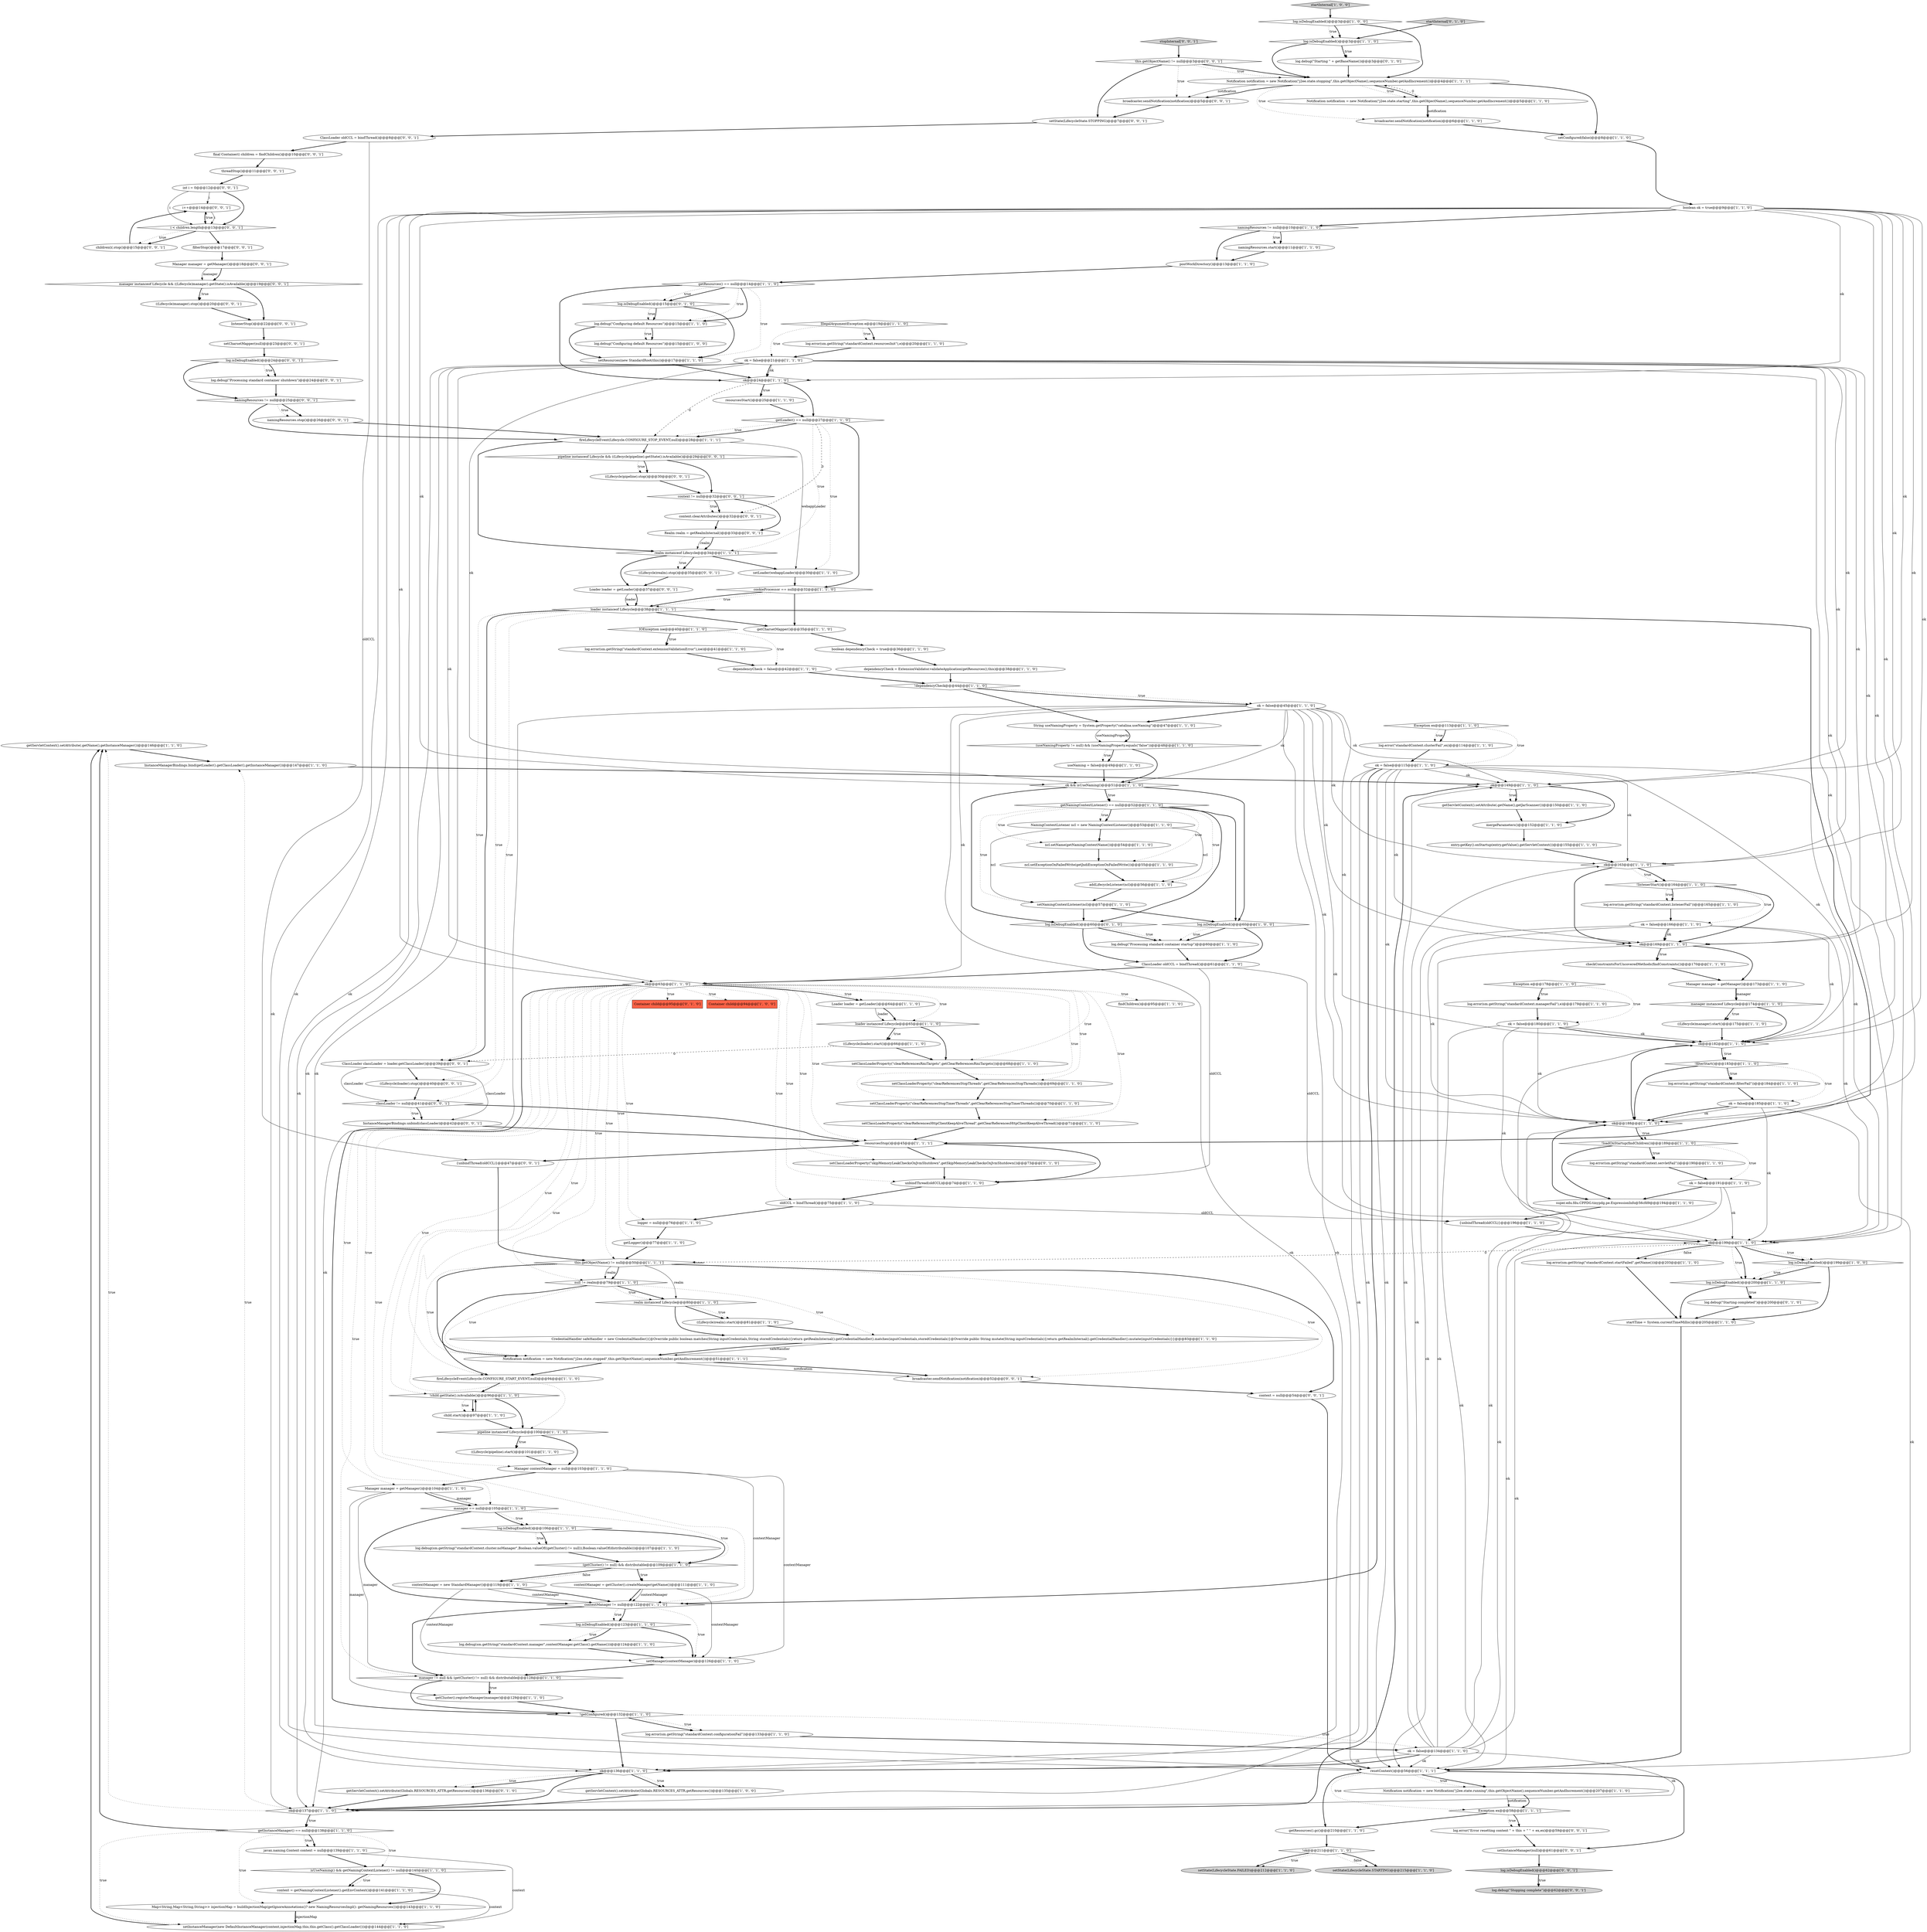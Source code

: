 digraph {
82 [style = filled, label = "getServletContext().setAttribute(.getName(),getInstanceManager())@@@146@@@['1', '1', '0']", fillcolor = white, shape = ellipse image = "AAA0AAABBB1BBB"];
88 [style = filled, label = "loader instanceof Lifecycle@@@65@@@['1', '1', '0']", fillcolor = white, shape = diamond image = "AAA0AAABBB1BBB"];
19 [style = filled, label = "Loader loader = getLoader()@@@64@@@['1', '1', '0']", fillcolor = white, shape = ellipse image = "AAA0AAABBB1BBB"];
144 [style = filled, label = "Container child@@@95@@@['0', '1', '0']", fillcolor = tomato, shape = box image = "AAA0AAABBB2BBB"];
181 [style = filled, label = "i++@@@14@@@['0', '0', '1']", fillcolor = white, shape = ellipse image = "AAA0AAABBB3BBB"];
180 [style = filled, label = "{unbindThread(oldCCL)}@@@47@@@['0', '0', '1']", fillcolor = white, shape = ellipse image = "AAA0AAABBB3BBB"];
83 [style = filled, label = "ncl.setName(getNamingContextName())@@@54@@@['1', '1', '0']", fillcolor = white, shape = ellipse image = "AAA0AAABBB1BBB"];
15 [style = filled, label = "fireLifecycleEvent(Lifecycle.CONFIGURE_STOP_EVENT,null)@@@28@@@['1', '1', '1']", fillcolor = white, shape = ellipse image = "AAA0AAABBB1BBB"];
132 [style = filled, label = "!child.getState().isAvailable()@@@96@@@['1', '1', '0']", fillcolor = white, shape = diamond image = "AAA0AAABBB1BBB"];
13 [style = filled, label = "resetContext()@@@56@@@['1', '1', '1']", fillcolor = white, shape = ellipse image = "AAA0AAABBB1BBB"];
39 [style = filled, label = "child.start()@@@97@@@['1', '1', '0']", fillcolor = white, shape = ellipse image = "AAA0AAABBB1BBB"];
58 [style = filled, label = "postWorkDirectory()@@@13@@@['1', '1', '0']", fillcolor = white, shape = ellipse image = "AAA0AAABBB1BBB"];
139 [style = filled, label = "log.error(\"standardContext.clusterFail\",ex)@@@114@@@['1', '1', '0']", fillcolor = white, shape = ellipse image = "AAA0AAABBB1BBB"];
184 [style = filled, label = "log.isDebugEnabled()@@@24@@@['0', '0', '1']", fillcolor = white, shape = diamond image = "AAA0AAABBB3BBB"];
48 [style = filled, label = "log.error(sm.getString(\"standardContext.managerFail\"),e)@@@179@@@['1', '1', '0']", fillcolor = white, shape = ellipse image = "AAA0AAABBB1BBB"];
106 [style = filled, label = "this.getObjectName() != null@@@50@@@['1', '1', '1']", fillcolor = white, shape = diamond image = "AAA0AAABBB1BBB"];
160 [style = filled, label = "filterStop()@@@17@@@['0', '0', '1']", fillcolor = white, shape = ellipse image = "AAA0AAABBB3BBB"];
34 [style = filled, label = "ok = false@@@45@@@['1', '1', '0']", fillcolor = white, shape = ellipse image = "AAA0AAABBB1BBB"];
146 [style = filled, label = "getServletContext().setAttribute(Globals.RESOURCES_ATTR,getResources())@@@136@@@['0', '1', '0']", fillcolor = white, shape = ellipse image = "AAA0AAABBB2BBB"];
30 [style = filled, label = "log.error(sm.getString(\"standardContext.extensionValidationError\"),ioe)@@@41@@@['1', '1', '0']", fillcolor = white, shape = ellipse image = "AAA0AAABBB1BBB"];
37 [style = filled, label = "ok@@@169@@@['1', '1', '0']", fillcolor = white, shape = diamond image = "AAA0AAABBB1BBB"];
52 [style = filled, label = "log.error(sm.getString(\"standardContext.listenerFail\"))@@@165@@@['1', '1', '0']", fillcolor = white, shape = ellipse image = "AAA0AAABBB1BBB"];
56 [style = filled, label = "getServletContext().setAttribute(.getName(),getJarScanner())@@@150@@@['1', '1', '0']", fillcolor = white, shape = ellipse image = "AAA0AAABBB1BBB"];
103 [style = filled, label = "NamingContextListener ncl = new NamingContextListener()@@@53@@@['1', '1', '0']", fillcolor = white, shape = ellipse image = "AAA0AAABBB1BBB"];
122 [style = filled, label = "mergeParameters()@@@152@@@['1', '1', '0']", fillcolor = white, shape = ellipse image = "AAA0AAABBB1BBB"];
142 [style = filled, label = "log.debug(\"Starting \" + getBaseName())@@@3@@@['0', '1', '0']", fillcolor = white, shape = ellipse image = "AAA0AAABBB2BBB"];
138 [style = filled, label = "realm instanceof Lifecycle@@@34@@@['1', '1', '1']", fillcolor = white, shape = diamond image = "AAA0AAABBB1BBB"];
167 [style = filled, label = "this.getObjectName() != null@@@3@@@['0', '0', '1']", fillcolor = white, shape = diamond image = "AAA0AAABBB3BBB"];
11 [style = filled, label = "log.error(sm.getString(\"standardContext.resourcesInit\"),e)@@@20@@@['1', '1', '0']", fillcolor = white, shape = ellipse image = "AAA0AAABBB1BBB"];
96 [style = filled, label = "getInstanceManager() == null@@@138@@@['1', '1', '0']", fillcolor = white, shape = diamond image = "AAA0AAABBB1BBB"];
25 [style = filled, label = "setClassLoaderProperty(\"clearReferencesStopTimerThreads\",getClearReferencesStopTimerThreads())@@@70@@@['1', '1', '0']", fillcolor = white, shape = ellipse image = "AAA0AAABBB1BBB"];
27 [style = filled, label = "CredentialHandler safeHandler = new CredentialHandler(){@Override public boolean matches(String inputCredentials,String storedCredentials){return getRealmInternal().getCredentialHandler().matches(inputCredentials,storedCredentials)}@Override public String mutate(String inputCredentials){return getRealmInternal().getCredentialHandler().mutate(inputCredentials)}}@@@83@@@['1', '1', '0']", fillcolor = white, shape = ellipse image = "AAA0AAABBB1BBB"];
26 [style = filled, label = "log.debug(\"Configuring default Resources\")@@@15@@@['1', '0', '0']", fillcolor = white, shape = ellipse image = "AAA0AAABBB1BBB"];
99 [style = filled, label = "log.debug(sm.getString(\"standardContext.manager\",contextManager.getClass().getName()))@@@124@@@['1', '1', '0']", fillcolor = white, shape = ellipse image = "AAA0AAABBB1BBB"];
123 [style = filled, label = "!filterStart()@@@183@@@['1', '1', '0']", fillcolor = white, shape = diamond image = "AAA0AAABBB1BBB"];
42 [style = filled, label = "namingResources != null@@@10@@@['1', '1', '0']", fillcolor = white, shape = diamond image = "AAA0AAABBB1BBB"];
112 [style = filled, label = "unbindThread(oldCCL)@@@74@@@['1', '1', '0']", fillcolor = white, shape = ellipse image = "AAA0AAABBB1BBB"];
126 [style = filled, label = "Manager manager = getManager()@@@104@@@['1', '1', '0']", fillcolor = white, shape = ellipse image = "AAA0AAABBB1BBB"];
4 [style = filled, label = "ok = false@@@185@@@['1', '1', '0']", fillcolor = white, shape = ellipse image = "AAA0AAABBB1BBB"];
21 [style = filled, label = "Container child@@@94@@@['1', '0', '0']", fillcolor = tomato, shape = box image = "AAA0AAABBB1BBB"];
94 [style = filled, label = "setInstanceManager(new DefaultInstanceManager(context,injectionMap,this,this.getClass().getClassLoader()))@@@144@@@['1', '1', '0']", fillcolor = white, shape = ellipse image = "AAA0AAABBB1BBB"];
128 [style = filled, label = "resourcesStop()@@@45@@@['1', '1', '1']", fillcolor = white, shape = ellipse image = "AAA0AAABBB1BBB"];
162 [style = filled, label = "stopInternal['0', '0', '1']", fillcolor = lightgray, shape = diamond image = "AAA0AAABBB3BBB"];
173 [style = filled, label = "Manager manager = getManager()@@@18@@@['0', '0', '1']", fillcolor = white, shape = ellipse image = "AAA0AAABBB3BBB"];
158 [style = filled, label = "((Lifecycle)realm).stop()@@@35@@@['0', '0', '1']", fillcolor = white, shape = ellipse image = "AAA0AAABBB3BBB"];
157 [style = filled, label = "context != null@@@32@@@['0', '0', '1']", fillcolor = white, shape = diamond image = "AAA0AAABBB3BBB"];
134 [style = filled, label = "log.debug(\"Configuring default Resources\")@@@15@@@['1', '1', '0']", fillcolor = white, shape = ellipse image = "AAA0AAABBB1BBB"];
164 [style = filled, label = "i < children.length@@@13@@@['0', '0', '1']", fillcolor = white, shape = diamond image = "AAA0AAABBB3BBB"];
75 [style = filled, label = "(getCluster() != null) && distributable@@@109@@@['1', '1', '0']", fillcolor = white, shape = diamond image = "AAA0AAABBB1BBB"];
86 [style = filled, label = "ok@@@63@@@['1', '1', '0']", fillcolor = white, shape = diamond image = "AAA0AAABBB1BBB"];
131 [style = filled, label = "contextManager = new StandardManager()@@@119@@@['1', '1', '0']", fillcolor = white, shape = ellipse image = "AAA0AAABBB1BBB"];
23 [style = filled, label = "log.isDebugEnabled()@@@60@@@['1', '0', '0']", fillcolor = white, shape = diamond image = "AAA0AAABBB1BBB"];
45 [style = filled, label = "log.error(sm.getString(\"standardContext.servletFail\"))@@@190@@@['1', '1', '0']", fillcolor = white, shape = ellipse image = "AAA0AAABBB1BBB"];
31 [style = filled, label = "isUseNaming() && getNamingContextListener() != null@@@140@@@['1', '1', '0']", fillcolor = white, shape = diamond image = "AAA0AAABBB1BBB"];
54 [style = filled, label = "manager == null@@@105@@@['1', '1', '0']", fillcolor = white, shape = diamond image = "AAA0AAABBB1BBB"];
186 [style = filled, label = "log.debug(\"Stopping complete\")@@@62@@@['0', '0', '1']", fillcolor = lightgray, shape = ellipse image = "AAA0AAABBB3BBB"];
165 [style = filled, label = "setCharsetMapper(null)@@@23@@@['0', '0', '1']", fillcolor = white, shape = ellipse image = "AAA0AAABBB3BBB"];
6 [style = filled, label = "String useNamingProperty = System.getProperty(\"catalina.useNaming\")@@@47@@@['1', '1', '0']", fillcolor = white, shape = ellipse image = "AAA0AAABBB1BBB"];
66 [style = filled, label = "log.isDebugEnabled()@@@106@@@['1', '1', '0']", fillcolor = white, shape = diamond image = "AAA0AAABBB1BBB"];
46 [style = filled, label = "InstanceManagerBindings.bind(getLoader().getClassLoader(),getInstanceManager())@@@147@@@['1', '1', '0']", fillcolor = white, shape = ellipse image = "AAA0AAABBB1BBB"];
163 [style = filled, label = "threadStop()@@@11@@@['0', '0', '1']", fillcolor = white, shape = ellipse image = "AAA0AAABBB3BBB"];
166 [style = filled, label = "ClassLoader oldCCL = bindThread()@@@8@@@['0', '0', '1']", fillcolor = white, shape = ellipse image = "AAA0AAABBB3BBB"];
72 [style = filled, label = "setConfigured(false)@@@8@@@['1', '1', '0']", fillcolor = white, shape = ellipse image = "AAA0AAABBB1BBB"];
87 [style = filled, label = "startTime = System.currentTimeMillis()@@@205@@@['1', '1', '0']", fillcolor = white, shape = ellipse image = "AAA0AAABBB1BBB"];
175 [style = filled, label = "namingResources.stop()@@@26@@@['0', '0', '1']", fillcolor = white, shape = ellipse image = "AAA0AAABBB3BBB"];
140 [style = filled, label = "ok@@@188@@@['1', '1', '0']", fillcolor = white, shape = diamond image = "AAA0AAABBB1BBB"];
78 [style = filled, label = "manager instanceof Lifecycle@@@174@@@['1', '1', '0']", fillcolor = white, shape = diamond image = "AAA0AAABBB1BBB"];
92 [style = filled, label = "getNamingContextListener() == null@@@52@@@['1', '1', '0']", fillcolor = white, shape = diamond image = "AAA0AAABBB1BBB"];
153 [style = filled, label = "context = null@@@54@@@['0', '0', '1']", fillcolor = white, shape = ellipse image = "AAA0AAABBB3BBB"];
155 [style = filled, label = "classLoader != null@@@41@@@['0', '0', '1']", fillcolor = white, shape = diamond image = "AAA0AAABBB3BBB"];
145 [style = filled, label = "startInternal['0', '1', '0']", fillcolor = lightgray, shape = diamond image = "AAA0AAABBB2BBB"];
174 [style = filled, label = "Realm realm = getRealmInternal()@@@33@@@['0', '0', '1']", fillcolor = white, shape = ellipse image = "AAA0AAABBB3BBB"];
22 [style = filled, label = "log.isDebugEnabled()@@@3@@@['1', '0', '0']", fillcolor = white, shape = diamond image = "AAA0AAABBB1BBB"];
60 [style = filled, label = "fireLifecycleEvent(Lifecycle.CONFIGURE_START_EVENT,null)@@@94@@@['1', '1', '0']", fillcolor = white, shape = ellipse image = "AAA0AAABBB1BBB"];
124 [style = filled, label = "setState(LifecycleState.STARTING)@@@215@@@['1', '1', '0']", fillcolor = lightgray, shape = ellipse image = "AAA0AAABBB1BBB"];
89 [style = filled, label = "((Lifecycle)manager).start()@@@175@@@['1', '1', '0']", fillcolor = white, shape = ellipse image = "AAA0AAABBB1BBB"];
188 [style = filled, label = "((Lifecycle)manager).stop()@@@20@@@['0', '0', '1']", fillcolor = white, shape = ellipse image = "AAA0AAABBB3BBB"];
17 [style = filled, label = "manager != null && (getCluster() != null) && distributable@@@128@@@['1', '1', '0']", fillcolor = white, shape = diamond image = "AAA0AAABBB1BBB"];
1 [style = filled, label = "!getConfigured()@@@132@@@['1', '1', '0']", fillcolor = white, shape = diamond image = "AAA0AAABBB1BBB"];
141 [style = filled, label = "getLogger()@@@77@@@['1', '1', '0']", fillcolor = white, shape = ellipse image = "AAA0AAABBB1BBB"];
118 [style = filled, label = "Manager contextManager = null@@@103@@@['1', '1', '0']", fillcolor = white, shape = ellipse image = "AAA0AAABBB1BBB"];
172 [style = filled, label = "((Lifecycle)loader).stop()@@@40@@@['0', '0', '1']", fillcolor = white, shape = ellipse image = "AAA0AAABBB3BBB"];
8 [style = filled, label = "super.edu.fdu.CPPDG.tinypdg.pe.ExpressionInfo@56cfd9@@@194@@@['1', '1', '0']", fillcolor = white, shape = ellipse image = "AAA0AAABBB1BBB"];
43 [style = filled, label = "Map<String,Map<String,String>> injectionMap = buildInjectionMap(getIgnoreAnnotations()? new NamingResourcesImpl(): getNamingResources())@@@143@@@['1', '1', '0']", fillcolor = white, shape = ellipse image = "AAA0AAABBB1BBB"];
114 [style = filled, label = "ok@@@137@@@['1', '1', '0']", fillcolor = white, shape = diamond image = "AAA0AAABBB1BBB"];
79 [style = filled, label = "dependencyCheck = false@@@42@@@['1', '1', '0']", fillcolor = white, shape = ellipse image = "AAA0AAABBB1BBB"];
53 [style = filled, label = "ok = false@@@166@@@['1', '1', '0']", fillcolor = white, shape = ellipse image = "AAA0AAABBB1BBB"];
61 [style = filled, label = "entry.getKey().onStartup(entry.getValue(),getServletContext())@@@155@@@['1', '1', '0']", fillcolor = white, shape = ellipse image = "AAA0AAABBB1BBB"];
168 [style = filled, label = "namingResources != null@@@25@@@['0', '0', '1']", fillcolor = white, shape = diamond image = "AAA0AAABBB3BBB"];
105 [style = filled, label = "cookieProcessor == null@@@32@@@['1', '1', '0']", fillcolor = white, shape = diamond image = "AAA0AAABBB1BBB"];
143 [style = filled, label = "log.isDebugEnabled()@@@60@@@['0', '1', '0']", fillcolor = white, shape = diamond image = "AAA0AAABBB2BBB"];
18 [style = filled, label = "Notification notification = new Notification(\"j2ee.state.stopped\",this.getObjectName(),sequenceNumber.getAndIncrement())@@@51@@@['1', '1', '1']", fillcolor = white, shape = ellipse image = "AAA0AAABBB1BBB"];
107 [style = filled, label = "getCluster().registerManager(manager)@@@129@@@['1', '1', '0']", fillcolor = white, shape = ellipse image = "AAA0AAABBB1BBB"];
74 [style = filled, label = "log.debug(sm.getString(\"standardContext.cluster.noManager\",Boolean.valueOf((getCluster() != null)),Boolean.valueOf(distributable)))@@@107@@@['1', '1', '0']", fillcolor = white, shape = ellipse image = "AAA0AAABBB1BBB"];
55 [style = filled, label = "!ok@@@211@@@['1', '1', '0']", fillcolor = white, shape = diamond image = "AAA0AAABBB1BBB"];
69 [style = filled, label = "setClassLoaderProperty(\"clearReferencesHttpClientKeepAliveThread\",getClearReferencesHttpClientKeepAliveThread())@@@71@@@['1', '1', '0']", fillcolor = white, shape = ellipse image = "AAA0AAABBB1BBB"];
40 [style = filled, label = "addLifecycleListener(ncl)@@@56@@@['1', '1', '0']", fillcolor = white, shape = ellipse image = "AAA0AAABBB1BBB"];
98 [style = filled, label = "setResources(new StandardRoot(this))@@@17@@@['1', '1', '0']", fillcolor = white, shape = ellipse image = "AAA0AAABBB1BBB"];
33 [style = filled, label = "log.isDebugEnabled()@@@3@@@['1', '1', '0']", fillcolor = white, shape = diamond image = "AAA0AAABBB1BBB"];
49 [style = filled, label = "getServletContext().setAttribute(Globals.RESOURCES_ATTR,getResources())@@@135@@@['1', '0', '0']", fillcolor = white, shape = ellipse image = "AAA0AAABBB1BBB"];
156 [style = filled, label = "setState(LifecycleState.STOPPING)@@@7@@@['0', '0', '1']", fillcolor = white, shape = ellipse image = "AAA0AAABBB3BBB"];
187 [style = filled, label = "listenerStop()@@@22@@@['0', '0', '1']", fillcolor = white, shape = ellipse image = "AAA0AAABBB3BBB"];
152 [style = filled, label = "log.debug(\"Processing standard container shutdown\")@@@24@@@['0', '0', '1']", fillcolor = white, shape = ellipse image = "AAA0AAABBB3BBB"];
47 [style = filled, label = "dependencyCheck = ExtensionValidator.validateApplication(getResources(),this)@@@38@@@['1', '1', '0']", fillcolor = white, shape = ellipse image = "AAA0AAABBB1BBB"];
3 [style = filled, label = "log.isDebugEnabled()@@@199@@@['1', '0', '0']", fillcolor = white, shape = diamond image = "AAA0AAABBB1BBB"];
129 [style = filled, label = "ncl.setExceptionOnFailedWrite(getJndiExceptionOnFailedWrite())@@@55@@@['1', '1', '0']", fillcolor = white, shape = ellipse image = "AAA0AAABBB1BBB"];
117 [style = filled, label = "loader instanceof Lifecycle@@@38@@@['1', '1', '1']", fillcolor = white, shape = diamond image = "AAA0AAABBB1BBB"];
150 [style = filled, label = "InstanceManagerBindings.unbind(classLoader)@@@42@@@['0', '0', '1']", fillcolor = white, shape = ellipse image = "AAA0AAABBB3BBB"];
85 [style = filled, label = "Exception ex@@@58@@@['1', '1', '1']", fillcolor = white, shape = diamond image = "AAA0AAABBB1BBB"];
125 [style = filled, label = "getLoader() == null@@@27@@@['1', '1', '0']", fillcolor = white, shape = diamond image = "AAA0AAABBB1BBB"];
84 [style = filled, label = "javax.naming.Context context = null@@@139@@@['1', '1', '0']", fillcolor = white, shape = ellipse image = "AAA0AAABBB1BBB"];
108 [style = filled, label = "ok@@@199@@@['1', '1', '0']", fillcolor = white, shape = diamond image = "AAA0AAABBB1BBB"];
12 [style = filled, label = "setClassLoaderProperty(\"clearReferencesStopThreads\",getClearReferencesStopThreads())@@@69@@@['1', '1', '0']", fillcolor = white, shape = ellipse image = "AAA0AAABBB1BBB"];
110 [style = filled, label = "!dependencyCheck@@@44@@@['1', '1', '0']", fillcolor = white, shape = diamond image = "AAA0AAABBB1BBB"];
148 [style = filled, label = "log.isDebugEnabled()@@@15@@@['0', '1', '0']", fillcolor = white, shape = diamond image = "AAA0AAABBB2BBB"];
67 [style = filled, label = "null != realm@@@79@@@['1', '1', '0']", fillcolor = white, shape = diamond image = "AAA0AAABBB1BBB"];
133 [style = filled, label = "resourcesStart()@@@25@@@['1', '1', '0']", fillcolor = white, shape = ellipse image = "AAA0AAABBB1BBB"];
24 [style = filled, label = "ClassLoader oldCCL = bindThread()@@@61@@@['1', '1', '0']", fillcolor = white, shape = ellipse image = "AAA0AAABBB1BBB"];
127 [style = filled, label = "contextManager = getCluster().createManager(getName())@@@111@@@['1', '1', '0']", fillcolor = white, shape = ellipse image = "AAA0AAABBB1BBB"];
29 [style = filled, label = "getCharsetMapper()@@@35@@@['1', '1', '0']", fillcolor = white, shape = ellipse image = "AAA0AAABBB1BBB"];
147 [style = filled, label = "log.debug(\"Starting completed\")@@@200@@@['0', '1', '0']", fillcolor = white, shape = ellipse image = "AAA0AAABBB2BBB"];
77 [style = filled, label = "ok = false@@@115@@@['1', '1', '0']", fillcolor = white, shape = ellipse image = "AAA0AAABBB1BBB"];
182 [style = filled, label = "broadcaster.sendNotification(notification)@@@5@@@['0', '0', '1']", fillcolor = white, shape = ellipse image = "AAA0AAABBB3BBB"];
70 [style = filled, label = "log.isDebugEnabled()@@@200@@@['1', '1', '0']", fillcolor = white, shape = diamond image = "AAA0AAABBB1BBB"];
109 [style = filled, label = "oldCCL = bindThread()@@@75@@@['1', '1', '0']", fillcolor = white, shape = ellipse image = "AAA0AAABBB1BBB"];
90 [style = filled, label = "ok@@@24@@@['1', '1', '0']", fillcolor = white, shape = diamond image = "AAA0AAABBB1BBB"];
76 [style = filled, label = "ok = false@@@21@@@['1', '1', '0']", fillcolor = white, shape = ellipse image = "AAA0AAABBB1BBB"];
104 [style = filled, label = "setClassLoaderProperty(\"clearReferencesRmiTargets\",getClearReferencesRmiTargets())@@@68@@@['1', '1', '0']", fillcolor = white, shape = ellipse image = "AAA0AAABBB1BBB"];
28 [style = filled, label = "((Lifecycle)realm).start()@@@81@@@['1', '1', '0']", fillcolor = white, shape = ellipse image = "AAA0AAABBB1BBB"];
93 [style = filled, label = "!listenerStart()@@@164@@@['1', '1', '0']", fillcolor = white, shape = diamond image = "AAA0AAABBB1BBB"];
36 [style = filled, label = "setManager(contextManager)@@@126@@@['1', '1', '0']", fillcolor = white, shape = ellipse image = "AAA0AAABBB1BBB"];
73 [style = filled, label = "Notification notification = new Notification(\"j2ee.state.starting\",this.getObjectName(),sequenceNumber.getAndIncrement())@@@5@@@['1', '1', '0']", fillcolor = white, shape = ellipse image = "AAA0AAABBB1BBB"];
62 [style = filled, label = "useNaming = false@@@49@@@['1', '1', '0']", fillcolor = white, shape = ellipse image = "AAA0AAABBB1BBB"];
68 [style = filled, label = "((Lifecycle)loader).start()@@@66@@@['1', '1', '0']", fillcolor = white, shape = ellipse image = "AAA0AAABBB1BBB"];
0 [style = filled, label = "Notification notification = new Notification(\"j2ee.state.stopping\",this.getObjectName(),sequenceNumber.getAndIncrement())@@@4@@@['1', '1', '1']", fillcolor = white, shape = ellipse image = "AAA0AAABBB1BBB"];
100 [style = filled, label = "startInternal['1', '0', '0']", fillcolor = lightgray, shape = diamond image = "AAA0AAABBB1BBB"];
130 [style = filled, label = "Exception ex@@@113@@@['1', '1', '0']", fillcolor = white, shape = diamond image = "AAA0AAABBB1BBB"];
161 [style = filled, label = "broadcaster.sendNotification(notification)@@@52@@@['0', '0', '1']", fillcolor = white, shape = ellipse image = "AAA0AAABBB3BBB"];
121 [style = filled, label = "checkConstraintsForUncoveredMethods(findConstraints())@@@170@@@['1', '1', '0']", fillcolor = white, shape = ellipse image = "AAA0AAABBB1BBB"];
20 [style = filled, label = "(useNamingProperty != null) && (useNamingProperty.equals(\"false\"))@@@48@@@['1', '1', '0']", fillcolor = white, shape = diamond image = "AAA0AAABBB1BBB"];
119 [style = filled, label = "contextManager != null@@@122@@@['1', '1', '0']", fillcolor = white, shape = diamond image = "AAA0AAABBB1BBB"];
51 [style = filled, label = "namingResources.start()@@@11@@@['1', '1', '0']", fillcolor = white, shape = ellipse image = "AAA0AAABBB1BBB"];
7 [style = filled, label = "!loadOnStartup(findChildren())@@@189@@@['1', '1', '0']", fillcolor = white, shape = diamond image = "AAA0AAABBB1BBB"];
9 [style = filled, label = "Exception e@@@178@@@['1', '1', '0']", fillcolor = white, shape = diamond image = "AAA0AAABBB1BBB"];
97 [style = filled, label = "context = getNamingContextListener().getEnvContext()@@@141@@@['1', '1', '0']", fillcolor = white, shape = ellipse image = "AAA0AAABBB1BBB"];
115 [style = filled, label = "broadcaster.sendNotification(notification)@@@6@@@['1', '1', '0']", fillcolor = white, shape = ellipse image = "AAA0AAABBB1BBB"];
120 [style = filled, label = "ok@@@149@@@['1', '1', '0']", fillcolor = white, shape = diamond image = "AAA0AAABBB1BBB"];
81 [style = filled, label = "setState(LifecycleState.FAILED)@@@212@@@['1', '1', '0']", fillcolor = lightgray, shape = ellipse image = "AAA0AAABBB1BBB"];
149 [style = filled, label = "setClassLoaderProperty(\"skipMemoryLeakChecksOnJvmShutdown\",getSkipMemoryLeakChecksOnJvmShutdown())@@@73@@@['0', '1', '0']", fillcolor = white, shape = ellipse image = "AAA1AAABBB2BBB"];
111 [style = filled, label = "ok@@@182@@@['1', '1', '0']", fillcolor = white, shape = diamond image = "AAA0AAABBB1BBB"];
41 [style = filled, label = "IOException ioe@@@40@@@['1', '1', '0']", fillcolor = white, shape = diamond image = "AAA0AAABBB1BBB"];
64 [style = filled, label = "findChildren()@@@95@@@['1', '1', '0']", fillcolor = white, shape = ellipse image = "AAA0AAABBB1BBB"];
5 [style = filled, label = "ok = false@@@180@@@['1', '1', '0']", fillcolor = white, shape = ellipse image = "AAA0AAABBB1BBB"];
135 [style = filled, label = "ok = false@@@191@@@['1', '1', '0']", fillcolor = white, shape = ellipse image = "AAA0AAABBB1BBB"];
57 [style = filled, label = "ok@@@163@@@['1', '1', '0']", fillcolor = white, shape = diamond image = "AAA0AAABBB1BBB"];
102 [style = filled, label = "Notification notification = new Notification(\"j2ee.state.running\",this.getObjectName(),sequenceNumber.getAndIncrement())@@@207@@@['1', '1', '0']", fillcolor = white, shape = ellipse image = "AAA0AAABBB1BBB"];
136 [style = filled, label = "getResources().gc()@@@210@@@['1', '1', '0']", fillcolor = white, shape = ellipse image = "AAA0AAABBB1BBB"];
35 [style = filled, label = "IllegalArgumentException e@@@19@@@['1', '1', '0']", fillcolor = white, shape = diamond image = "AAA0AAABBB1BBB"];
176 [style = filled, label = "int i = 0@@@12@@@['0', '0', '1']", fillcolor = white, shape = ellipse image = "AAA0AAABBB3BBB"];
116 [style = filled, label = "getResources() == null@@@14@@@['1', '1', '0']", fillcolor = white, shape = diamond image = "AAA0AAABBB1BBB"];
151 [style = filled, label = "final Container(( children = findChildren()@@@10@@@['0', '0', '1']", fillcolor = white, shape = ellipse image = "AAA0AAABBB3BBB"];
113 [style = filled, label = "ok@@@136@@@['1', '1', '0']", fillcolor = white, shape = diamond image = "AAA0AAABBB1BBB"];
169 [style = filled, label = "context.clearAttributes()@@@32@@@['0', '0', '1']", fillcolor = white, shape = ellipse image = "AAA0AAABBB3BBB"];
171 [style = filled, label = "children(i(.stop()@@@15@@@['0', '0', '1']", fillcolor = white, shape = ellipse image = "AAA0AAABBB3BBB"];
10 [style = filled, label = "log.isDebugEnabled()@@@123@@@['1', '1', '0']", fillcolor = white, shape = diamond image = "AAA0AAABBB1BBB"];
38 [style = filled, label = "log.error(sm.getString(\"standardContext.configurationFail\"))@@@133@@@['1', '1', '0']", fillcolor = white, shape = ellipse image = "AAA0AAABBB1BBB"];
50 [style = filled, label = "setLoader(webappLoader)@@@30@@@['1', '1', '0']", fillcolor = white, shape = ellipse image = "AAA0AAABBB1BBB"];
178 [style = filled, label = "((Lifecycle)pipeline).stop()@@@30@@@['0', '0', '1']", fillcolor = white, shape = ellipse image = "AAA0AAABBB3BBB"];
65 [style = filled, label = "realm instanceof Lifecycle@@@80@@@['1', '1', '0']", fillcolor = white, shape = diamond image = "AAA0AAABBB1BBB"];
137 [style = filled, label = "ok && isUseNaming()@@@51@@@['1', '1', '0']", fillcolor = white, shape = diamond image = "AAA0AAABBB1BBB"];
183 [style = filled, label = "log.error(\"Error resetting context \" + this + \" \" + ex,ex)@@@59@@@['0', '0', '1']", fillcolor = white, shape = ellipse image = "AAA0AAABBB3BBB"];
44 [style = filled, label = "{unbindThread(oldCCL)}@@@196@@@['1', '1', '0']", fillcolor = white, shape = ellipse image = "AAA0AAABBB1BBB"];
177 [style = filled, label = "pipeline instanceof Lifecycle && ((Lifecycle)pipeline).getState().isAvailable()@@@29@@@['0', '0', '1']", fillcolor = white, shape = diamond image = "AAA0AAABBB3BBB"];
2 [style = filled, label = "pipeline instanceof Lifecycle@@@100@@@['1', '1', '0']", fillcolor = white, shape = diamond image = "AAA0AAABBB1BBB"];
32 [style = filled, label = "Manager manager = getManager()@@@173@@@['1', '1', '0']", fillcolor = white, shape = ellipse image = "AAA0AAABBB1BBB"];
91 [style = filled, label = "log.error(sm.getString(\"standardContext.startFailed\",getName()))@@@203@@@['1', '1', '0']", fillcolor = white, shape = ellipse image = "AAA0AAABBB1BBB"];
80 [style = filled, label = "((Lifecycle)pipeline).start()@@@101@@@['1', '1', '0']", fillcolor = white, shape = ellipse image = "AAA0AAABBB1BBB"];
59 [style = filled, label = "logger = null@@@76@@@['1', '1', '0']", fillcolor = white, shape = ellipse image = "AAA0AAABBB1BBB"];
95 [style = filled, label = "ok = false@@@134@@@['1', '1', '0']", fillcolor = white, shape = ellipse image = "AAA0AAABBB1BBB"];
101 [style = filled, label = "log.error(sm.getString(\"standardContext.filterFail\"))@@@184@@@['1', '1', '0']", fillcolor = white, shape = ellipse image = "AAA0AAABBB1BBB"];
71 [style = filled, label = "setNamingContextListener(ncl)@@@57@@@['1', '1', '0']", fillcolor = white, shape = ellipse image = "AAA0AAABBB1BBB"];
14 [style = filled, label = "boolean dependencyCheck = true@@@36@@@['1', '1', '0']", fillcolor = white, shape = ellipse image = "AAA0AAABBB1BBB"];
159 [style = filled, label = "log.isDebugEnabled()@@@62@@@['0', '0', '1']", fillcolor = lightgray, shape = diamond image = "AAA0AAABBB3BBB"];
185 [style = filled, label = "Loader loader = getLoader()@@@37@@@['0', '0', '1']", fillcolor = white, shape = ellipse image = "AAA0AAABBB3BBB"];
16 [style = filled, label = "boolean ok = true@@@9@@@['1', '1', '0']", fillcolor = white, shape = ellipse image = "AAA0AAABBB1BBB"];
170 [style = filled, label = "setInstanceManager(null)@@@61@@@['0', '0', '1']", fillcolor = white, shape = ellipse image = "AAA0AAABBB3BBB"];
63 [style = filled, label = "log.debug(\"Processing standard container startup\")@@@60@@@['1', '1', '0']", fillcolor = white, shape = ellipse image = "AAA0AAABBB1BBB"];
179 [style = filled, label = "manager instanceof Lifecycle && ((Lifecycle)manager).getState().isAvailable()@@@19@@@['0', '0', '1']", fillcolor = white, shape = diamond image = "AAA0AAABBB3BBB"];
154 [style = filled, label = "ClassLoader classLoader = loader.getClassLoader()@@@39@@@['0', '0', '1']", fillcolor = white, shape = ellipse image = "AAA0AAABBB3BBB"];
100->22 [style = bold, label=""];
75->127 [style = bold, label=""];
53->13 [style = solid, label="ok"];
157->169 [style = dotted, label="true"];
9->5 [style = dotted, label="true"];
18->161 [style = solid, label="notification"];
140->8 [style = bold, label=""];
10->99 [style = dotted, label="true"];
134->26 [style = bold, label=""];
22->33 [style = bold, label=""];
125->15 [style = bold, label=""];
101->4 [style = bold, label=""];
147->87 [style = bold, label=""];
96->31 [style = dotted, label="true"];
177->178 [style = bold, label=""];
10->99 [style = bold, label=""];
159->186 [style = bold, label=""];
86->21 [style = dotted, label="true"];
114->120 [style = bold, label=""];
185->117 [style = bold, label=""];
88->68 [style = bold, label=""];
138->50 [style = bold, label=""];
53->140 [style = solid, label="ok"];
117->172 [style = dotted, label="true"];
76->57 [style = solid, label="ok"];
126->54 [style = solid, label="manager"];
166->151 [style = bold, label=""];
57->37 [style = bold, label=""];
59->141 [style = bold, label=""];
78->111 [style = bold, label=""];
71->23 [style = bold, label=""];
34->37 [style = solid, label="ok"];
173->179 [style = bold, label=""];
145->33 [style = bold, label=""];
0->72 [style = bold, label=""];
73->115 [style = bold, label=""];
49->114 [style = bold, label=""];
44->108 [style = bold, label=""];
76->140 [style = solid, label="ok"];
34->13 [style = solid, label="ok"];
139->77 [style = bold, label=""];
178->157 [style = bold, label=""];
77->57 [style = solid, label="ok"];
86->19 [style = bold, label=""];
76->120 [style = solid, label="ok"];
29->14 [style = bold, label=""];
33->142 [style = dotted, label="true"];
182->156 [style = bold, label=""];
5->13 [style = solid, label="ok"];
119->10 [style = bold, label=""];
89->111 [style = bold, label=""];
19->88 [style = bold, label=""];
92->23 [style = bold, label=""];
181->164 [style = solid, label="i"];
120->122 [style = bold, label=""];
110->6 [style = bold, label=""];
67->65 [style = bold, label=""];
126->107 [style = solid, label="manager"];
76->108 [style = solid, label="ok"];
34->113 [style = solid, label="ok"];
70->147 [style = bold, label=""];
179->188 [style = dotted, label="true"];
23->63 [style = bold, label=""];
57->93 [style = dotted, label="true"];
161->153 [style = bold, label=""];
16->42 [style = bold, label=""];
16->113 [style = solid, label="ok"];
86->67 [style = dotted, label="true"];
88->68 [style = dotted, label="true"];
116->90 [style = bold, label=""];
86->64 [style = dotted, label="true"];
177->157 [style = bold, label=""];
8->44 [style = bold, label=""];
16->57 [style = solid, label="ok"];
168->15 [style = bold, label=""];
0->73 [style = dotted, label="true"];
166->180 [style = solid, label="oldCCL"];
179->188 [style = bold, label=""];
75->131 [style = bold, label=""];
94->82 [style = bold, label=""];
0->182 [style = solid, label="notification"];
86->88 [style = dotted, label="true"];
125->169 [style = dashed, label="0"];
140->7 [style = bold, label=""];
53->37 [style = bold, label=""];
0->73 [style = bold, label=""];
76->86 [style = solid, label="ok"];
86->1 [style = bold, label=""];
10->36 [style = bold, label=""];
132->39 [style = dotted, label="true"];
136->55 [style = bold, label=""];
177->178 [style = dotted, label="true"];
16->86 [style = solid, label="ok"];
123->101 [style = bold, label=""];
69->128 [style = bold, label=""];
16->137 [style = solid, label="ok"];
34->114 [style = solid, label="ok"];
132->39 [style = bold, label=""];
77->119 [style = bold, label=""];
17->107 [style = bold, label=""];
86->106 [style = dotted, label="true"];
131->119 [style = bold, label=""];
154->172 [style = bold, label=""];
32->78 [style = bold, label=""];
86->104 [style = dotted, label="true"];
92->103 [style = dotted, label="true"];
34->86 [style = solid, label="ok"];
184->152 [style = dotted, label="true"];
174->138 [style = solid, label="realm"];
2->80 [style = bold, label=""];
54->75 [style = dotted, label="true"];
13->170 [style = bold, label=""];
138->158 [style = bold, label=""];
86->118 [style = dotted, label="true"];
67->27 [style = dotted, label="true"];
112->109 [style = bold, label=""];
86->132 [style = dotted, label="true"];
131->36 [style = solid, label="contextManager"];
121->32 [style = bold, label=""];
92->71 [style = dotted, label="true"];
73->0 [style = dashed, label="0"];
106->161 [style = dotted, label="true"];
103->83 [style = bold, label=""];
86->119 [style = dotted, label="true"];
61->57 [style = bold, label=""];
86->69 [style = dotted, label="true"];
66->74 [style = dotted, label="true"];
23->63 [style = dotted, label="true"];
117->29 [style = bold, label=""];
92->40 [style = dotted, label="true"];
127->119 [style = bold, label=""];
95->113 [style = bold, label=""];
24->44 [style = solid, label="oldCCL"];
41->30 [style = dotted, label="true"];
130->139 [style = dotted, label="true"];
86->141 [style = dotted, label="true"];
14->47 [style = bold, label=""];
32->78 [style = solid, label="manager"];
126->54 [style = bold, label=""];
4->140 [style = solid, label="ok"];
95->113 [style = solid, label="ok"];
74->75 [style = bold, label=""];
105->117 [style = dotted, label="true"];
85->183 [style = bold, label=""];
4->13 [style = solid, label="ok"];
17->1 [style = bold, label=""];
77->140 [style = solid, label="ok"];
5->108 [style = solid, label="ok"];
103->71 [style = solid, label="ncl"];
110->34 [style = dotted, label="true"];
168->175 [style = bold, label=""];
2->118 [style = bold, label=""];
97->43 [style = bold, label=""];
55->124 [style = dotted, label="false"];
159->186 [style = dotted, label="true"];
17->107 [style = dotted, label="true"];
114->46 [style = dotted, label="true"];
118->119 [style = solid, label="contextManager"];
55->81 [style = dotted, label="true"];
138->158 [style = dotted, label="true"];
60->132 [style = bold, label=""];
37->32 [style = bold, label=""];
102->85 [style = bold, label=""];
20->62 [style = dotted, label="true"];
108->91 [style = dotted, label="false"];
143->63 [style = bold, label=""];
187->165 [style = bold, label=""];
117->155 [style = dotted, label="true"];
66->75 [style = bold, label=""];
62->137 [style = bold, label=""];
1->38 [style = dotted, label="true"];
127->119 [style = solid, label="contextManager"];
126->17 [style = solid, label="manager"];
1->95 [style = dotted, label="true"];
108->106 [style = dashed, label="0"];
132->2 [style = bold, label=""];
123->140 [style = bold, label=""];
131->119 [style = solid, label="contextManager"];
151->163 [style = bold, label=""];
5->111 [style = solid, label="ok"];
84->94 [style = solid, label="context"];
7->8 [style = bold, label=""];
65->28 [style = dotted, label="true"];
137->143 [style = bold, label=""];
171->181 [style = bold, label=""];
34->6 [style = bold, label=""];
75->127 [style = dotted, label="true"];
108->70 [style = dotted, label="true"];
137->23 [style = bold, label=""];
77->111 [style = solid, label="ok"];
76->113 [style = solid, label="ok"];
95->114 [style = solid, label="ok"];
48->5 [style = bold, label=""];
7->45 [style = dotted, label="true"];
95->13 [style = solid, label="ok"];
119->17 [style = bold, label=""];
99->36 [style = bold, label=""];
68->104 [style = bold, label=""];
113->146 [style = dotted, label="true"];
95->111 [style = solid, label="ok"];
15->138 [style = bold, label=""];
116->148 [style = bold, label=""];
86->109 [style = dotted, label="true"];
167->0 [style = dotted, label="true"];
164->171 [style = bold, label=""];
125->50 [style = dotted, label="true"];
108->91 [style = bold, label=""];
95->108 [style = solid, label="ok"];
111->123 [style = bold, label=""];
43->94 [style = solid, label="injectionMap"];
42->51 [style = bold, label=""];
73->115 [style = solid, label="notification"];
39->2 [style = bold, label=""];
90->133 [style = dotted, label="true"];
67->60 [style = bold, label=""];
23->24 [style = bold, label=""];
76->137 [style = solid, label="ok"];
95->57 [style = solid, label="ok"];
133->125 [style = bold, label=""];
93->37 [style = bold, label=""];
117->154 [style = dotted, label="true"];
93->53 [style = dotted, label="true"];
90->133 [style = bold, label=""];
123->101 [style = dotted, label="true"];
92->143 [style = bold, label=""];
162->167 [style = bold, label=""];
84->31 [style = bold, label=""];
67->18 [style = dotted, label="true"];
116->134 [style = bold, label=""];
16->120 [style = solid, label="ok"];
96->84 [style = dotted, label="true"];
118->36 [style = solid, label="contextManager"];
33->0 [style = bold, label=""];
16->111 [style = solid, label="ok"];
86->60 [style = dotted, label="true"];
40->71 [style = bold, label=""];
176->181 [style = solid, label="i"];
98->90 [style = bold, label=""];
67->65 [style = dotted, label="true"];
15->177 [style = bold, label=""];
77->108 [style = solid, label="ok"];
54->119 [style = bold, label=""];
4->140 [style = bold, label=""];
109->44 [style = solid, label="oldCCL"];
125->138 [style = dotted, label="true"];
179->187 [style = bold, label=""];
123->4 [style = dotted, label="true"];
24->86 [style = bold, label=""];
78->89 [style = bold, label=""];
152->168 [style = bold, label=""];
113->49 [style = bold, label=""];
42->58 [style = bold, label=""];
57->93 [style = bold, label=""];
13->102 [style = bold, label=""];
56->122 [style = bold, label=""];
154->155 [style = solid, label="classLoader"];
148->98 [style = bold, label=""];
86->25 [style = dotted, label="true"];
92->83 [style = dotted, label="true"];
146->114 [style = bold, label=""];
108->3 [style = dotted, label="true"];
122->61 [style = bold, label=""];
138->185 [style = bold, label=""];
106->18 [style = bold, label=""];
51->58 [style = bold, label=""];
34->111 [style = solid, label="ok"];
128->149 [style = bold, label=""];
158->185 [style = bold, label=""];
36->17 [style = bold, label=""];
13->102 [style = dotted, label="true"];
143->63 [style = dotted, label="true"];
135->8 [style = bold, label=""];
97->94 [style = solid, label="context"];
135->13 [style = solid, label="ok"];
184->152 [style = bold, label=""];
148->134 [style = dotted, label="true"];
86->126 [style = dotted, label="true"];
3->70 [style = bold, label=""];
85->183 [style = dotted, label="true"];
172->155 [style = bold, label=""];
4->108 [style = solid, label="ok"];
174->138 [style = bold, label=""];
41->79 [style = dotted, label="true"];
183->170 [style = bold, label=""];
3->87 [style = bold, label=""];
110->34 [style = bold, label=""];
13->85 [style = dotted, label="true"];
47->110 [style = bold, label=""];
28->27 [style = bold, label=""];
92->129 [style = dotted, label="true"];
76->111 [style = solid, label="ok"];
27->18 [style = solid, label="safeHandler"];
39->132 [style = bold, label=""];
6->20 [style = solid, label="useNamingProperty"];
70->147 [style = dotted, label="true"];
53->108 [style = solid, label="ok"];
76->114 [style = solid, label="ok"];
54->66 [style = dotted, label="true"];
88->104 [style = bold, label=""];
154->150 [style = solid, label="classLoader"];
25->69 [style = bold, label=""];
19->88 [style = solid, label="loader"];
86->12 [style = dotted, label="true"];
96->82 [style = bold, label=""];
53->111 [style = solid, label="ok"];
143->24 [style = bold, label=""];
119->10 [style = dotted, label="true"];
63->24 [style = bold, label=""];
76->90 [style = solid, label="ok"];
125->105 [style = bold, label=""];
86->112 [style = dotted, label="true"];
113->49 [style = dotted, label="true"];
113->114 [style = bold, label=""];
78->89 [style = dotted, label="true"];
31->97 [style = dotted, label="true"];
50->105 [style = bold, label=""];
160->173 [style = bold, label=""];
46->120 [style = bold, label=""];
106->153 [style = bold, label=""];
82->46 [style = bold, label=""];
76->37 [style = solid, label="ok"];
188->187 [style = bold, label=""];
108->3 [style = bold, label=""];
170->159 [style = bold, label=""];
77->120 [style = solid, label="ok"];
18->60 [style = bold, label=""];
65->27 [style = bold, label=""];
96->94 [style = dotted, label="true"];
30->79 [style = bold, label=""];
165->184 [style = bold, label=""];
142->0 [style = bold, label=""];
155->128 [style = bold, label=""];
1->113 [style = bold, label=""];
68->154 [style = dashed, label="0"];
16->114 [style = solid, label="ok"];
86->19 [style = dotted, label="true"];
114->96 [style = bold, label=""];
76->90 [style = bold, label=""];
93->52 [style = dotted, label="true"];
26->98 [style = bold, label=""];
86->149 [style = dotted, label="true"];
175->15 [style = bold, label=""];
75->131 [style = dotted, label="false"];
141->106 [style = bold, label=""];
9->48 [style = bold, label=""];
86->54 [style = dotted, label="true"];
176->164 [style = bold, label=""];
65->28 [style = bold, label=""];
120->56 [style = dotted, label="true"];
35->76 [style = dotted, label="true"];
116->148 [style = dotted, label="true"];
180->106 [style = bold, label=""];
16->140 [style = solid, label="ok"];
11->76 [style = bold, label=""];
153->13 [style = bold, label=""];
43->94 [style = bold, label=""];
1->38 [style = bold, label=""];
173->179 [style = solid, label="manager"];
157->169 [style = bold, label=""];
93->52 [style = bold, label=""];
167->0 [style = bold, label=""];
116->98 [style = dotted, label="true"];
103->40 [style = solid, label="ncl"];
12->25 [style = bold, label=""];
55->81 [style = bold, label=""];
86->59 [style = dotted, label="true"];
167->182 [style = dotted, label="true"];
77->114 [style = solid, label="ok"];
137->92 [style = dotted, label="true"];
34->140 [style = solid, label="ok"];
2->80 [style = dotted, label="true"];
164->171 [style = dotted, label="true"];
155->150 [style = bold, label=""];
117->154 [style = bold, label=""];
18->161 [style = bold, label=""];
164->181 [style = dotted, label="true"];
7->135 [style = dotted, label="true"];
109->59 [style = bold, label=""];
31->97 [style = bold, label=""];
16->13 [style = solid, label="ok"];
90->125 [style = bold, label=""];
85->136 [style = bold, label=""];
106->67 [style = solid, label="realm"];
150->128 [style = bold, label=""];
52->53 [style = bold, label=""];
128->180 [style = bold, label=""];
72->16 [style = bold, label=""];
22->33 [style = dotted, label="true"];
86->17 [style = dotted, label="true"];
95->120 [style = solid, label="ok"];
77->37 [style = solid, label="ok"];
31->43 [style = bold, label=""];
185->117 [style = solid, label="loader"];
41->30 [style = bold, label=""];
34->137 [style = solid, label="ok"];
155->150 [style = dotted, label="true"];
77->13 [style = solid, label="ok"];
20->137 [style = bold, label=""];
71->143 [style = bold, label=""];
106->18 [style = dotted, label="true"];
113->146 [style = bold, label=""];
16->108 [style = solid, label="ok"];
24->112 [style = solid, label="oldCCL"];
6->20 [style = bold, label=""];
111->140 [style = bold, label=""];
169->174 [style = bold, label=""];
13->136 [style = bold, label=""];
96->43 [style = dotted, label="true"];
106->65 [style = solid, label="realm"];
34->108 [style = solid, label="ok"];
16->37 [style = solid, label="ok"];
91->87 [style = bold, label=""];
104->12 [style = bold, label=""];
118->126 [style = bold, label=""];
184->168 [style = bold, label=""];
45->135 [style = bold, label=""];
157->174 [style = bold, label=""];
5->140 [style = solid, label="ok"];
35->11 [style = bold, label=""];
164->160 [style = bold, label=""];
114->82 [style = dotted, label="true"];
111->123 [style = dotted, label="true"];
77->113 [style = solid, label="ok"];
54->66 [style = bold, label=""];
15->50 [style = solid, label="webappLoader"];
92->103 [style = bold, label=""];
105->117 [style = bold, label=""];
105->29 [style = bold, label=""];
35->11 [style = dotted, label="true"];
34->120 [style = solid, label="ok"];
114->96 [style = dotted, label="true"];
117->128 [style = bold, label=""];
90->15 [style = dashed, label="0"];
22->0 [style = bold, label=""];
95->140 [style = solid, label="ok"];
163->176 [style = bold, label=""];
0->182 [style = bold, label=""];
5->111 [style = bold, label=""];
108->70 [style = bold, label=""];
137->92 [style = bold, label=""];
55->124 [style = bold, label=""];
42->51 [style = dotted, label="true"];
130->139 [style = bold, label=""];
79->110 [style = bold, label=""];
7->45 [style = bold, label=""];
66->74 [style = bold, label=""];
76->13 [style = solid, label="ok"];
53->37 [style = solid, label="ok"];
149->112 [style = bold, label=""];
135->108 [style = solid, label="ok"];
87->13 [style = bold, label=""];
58->116 [style = bold, label=""];
34->57 [style = solid, label="ok"];
127->36 [style = solid, label="contextManager"];
70->87 [style = bold, label=""];
96->84 [style = bold, label=""];
120->56 [style = bold, label=""];
107->1 [style = bold, label=""];
37->121 [style = dotted, label="true"];
129->40 [style = bold, label=""];
86->144 [style = dotted, label="true"];
148->134 [style = bold, label=""];
83->129 [style = bold, label=""];
140->7 [style = dotted, label="true"];
9->48 [style = dotted, label="true"];
128->112 [style = bold, label=""];
20->62 [style = bold, label=""];
130->77 [style = dotted, label="true"];
125->15 [style = dotted, label="true"];
167->156 [style = bold, label=""];
0->115 [style = dotted, label="true"];
156->166 [style = bold, label=""];
176->164 [style = solid, label="i"];
106->67 [style = bold, label=""];
16->90 [style = solid, label="ok"];
86->2 [style = dotted, label="true"];
134->26 [style = dotted, label="true"];
27->18 [style = bold, label=""];
119->36 [style = dotted, label="true"];
3->70 [style = dotted, label="true"];
115->72 [style = bold, label=""];
134->98 [style = bold, label=""];
80->118 [style = bold, label=""];
33->142 [style = bold, label=""];
168->175 [style = dotted, label="true"];
95->37 [style = solid, label="ok"];
86->128 [style = dotted, label="true"];
116->134 [style = dotted, label="true"];
102->85 [style = solid, label="notification"];
38->95 [style = bold, label=""];
181->164 [style = bold, label=""];
37->121 [style = bold, label=""];
}
